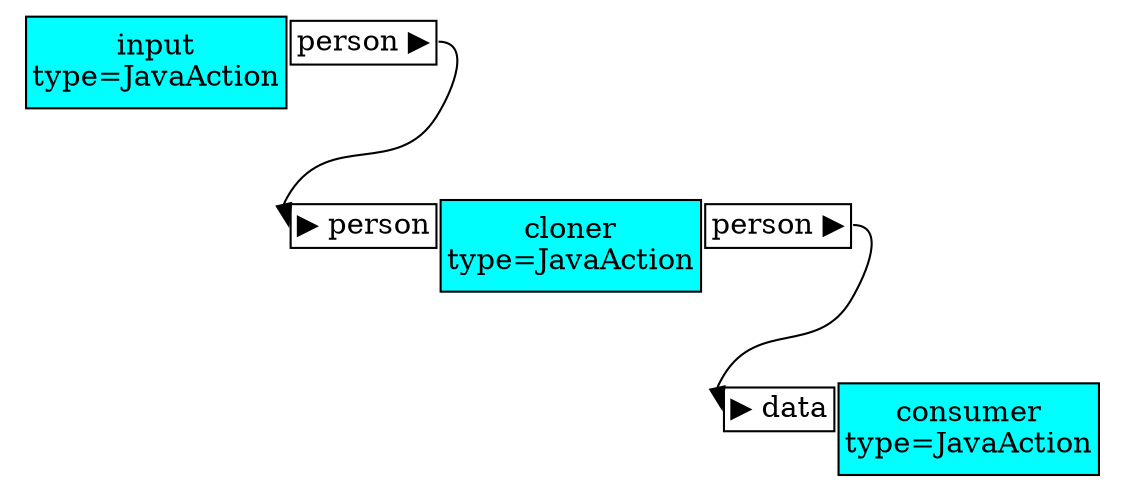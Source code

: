 digraph {
"cloner" [label=<
<TABLE BORDER="0" CELLBORDER="0" CELLSPACING="0">
  <TR>
    <TD ROWSPAN="2">
      <TABLE BORDER="0" CELLBORDER="1" CELLSPACING="0">
        <TR><TD ALIGN="LEFT" PORT="input_person">&#9654; person</TD></TR>
        <TR><TD BORDER="0"> </TD></TR>
      </TABLE>
    </TD>
    <TD ROWSPAN="2" BGCOLOR="cyan" BORDER="1">cloner<BR/>type=JavaAction</TD>
    <TD ROWSPAN="2">
      <TABLE BORDER="0" CELLBORDER="1" CELLSPACING="0">
        <TR><TD ALIGN="RIGHT" PORT="output_person">person &#9654;</TD></TR>
        <TR><TD BORDER="0"> </TD></TR>
      </TABLE>
    </TD>
  </TR>
</TABLE>>
 shape=none]
"consumer" [label=<
<TABLE BORDER="0" CELLBORDER="0" CELLSPACING="0">
  <TR>
    <TD ROWSPAN="2">
      <TABLE BORDER="0" CELLBORDER="1" CELLSPACING="0">
        <TR><TD ALIGN="LEFT" PORT="input_data">&#9654; data</TD></TR>
        <TR><TD BORDER="0"> </TD></TR>
      </TABLE>
    </TD>
    <TD ROWSPAN="2" BGCOLOR="cyan" BORDER="1">consumer<BR/>type=JavaAction</TD>
  </TR>
</TABLE>>
 shape=none]
"input" [label=<
<TABLE BORDER="0" CELLBORDER="0" CELLSPACING="0">
  <TR>
    <TD ROWSPAN="2" BGCOLOR="cyan" BORDER="1">input<BR/>type=JavaAction</TD>
    <TD ROWSPAN="2">
      <TABLE BORDER="0" CELLBORDER="1" CELLSPACING="0">
        <TR><TD ALIGN="RIGHT" PORT="output_person">person &#9654;</TD></TR>
        <TR><TD BORDER="0"> </TD></TR>
      </TABLE>
    </TD>
  </TR>
</TABLE>>
 shape=none]
"cloner":"output_person" -> "consumer":"input_data"
"input":"output_person" -> "cloner":"input_person"
}

